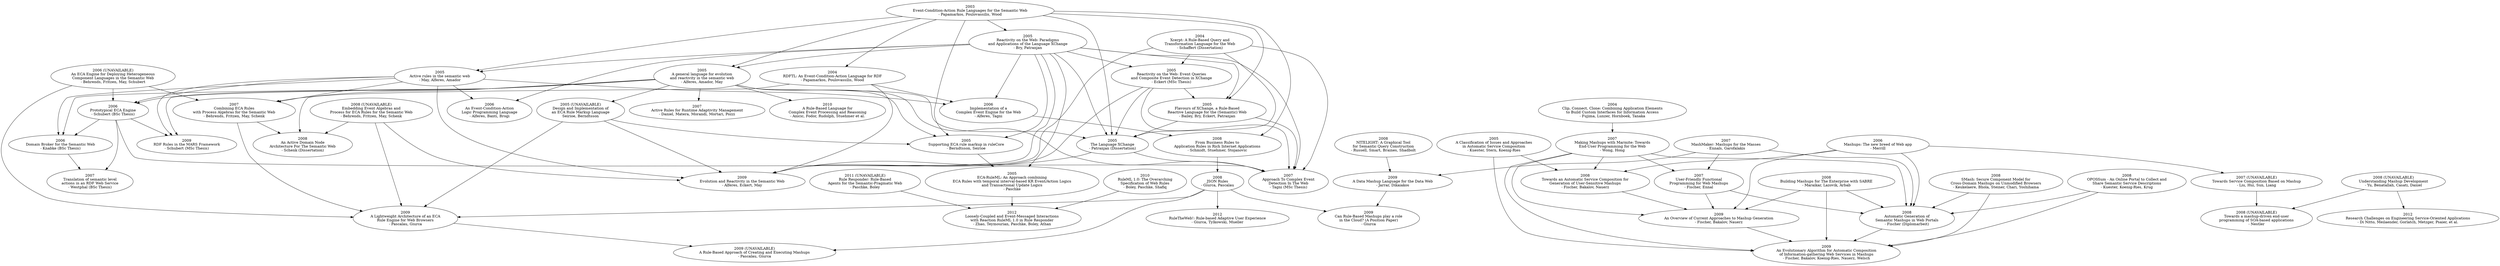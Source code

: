digraph G {
//	page="85,110";


//TODO add XPath and RDF ressources?

/*
 *  2003
 */
	"2003-Papamarkos-ECARLSW.pdf"
	[label="2003\nEvent-Condition-Action Rule Languages for the Semantic Web\n- Papamarkos, Poulovassilis, Wood"];
	"2003-Papamarkos-ECARLSW.pdf" -> "2004-Papamarkos_etal-RDFTL.pdf";
	"2003-Papamarkos-ECARLSW.pdf" -> "2005-Alferes_etal-GLER.pdf";
	"2003-Papamarkos-ECARLSW.pdf" -> "2005-Bailey_etal-FlavorsOfXChange.pdf";
	"2003-Papamarkos-ECARLSW.pdf" -> "2005-Berndtsson_Serioe-ECA_ruleCore.pdf";
	"2003-Papamarkos-ECARLSW.pdf" -> "2005-Bry_etal-XChange.pdf";
	"2003-Papamarkos-ECARLSW.pdf" -> "2005-May_etal-ARSW.pdf";
	"2003-Papamarkos-ECARLSW.pdf" -> "2005-Patranjan-TLE.pdf";
	"2003-Papamarkos-ECARLSW.pdf" -> "2008-Schmidt_etal-BRAP.pdf";

/*
 *  2004
 */
	"2004-Fujima_etal-CCCCAE.pdf"
	[label="2004\nClip, Connect, Clone: Combining Application Elements\nto Build Custom Interfaces for Information Access\n- Fujima, Lunzer, Hornboek, Tanaka"];
	"2004-Fujima_etal-CCCCAE.pdf" -> "2007-Wong_Hong-Marmite.pdf";


	"2004-Papamarkos_etal-RDFTL.pdf"
	[label="2004\nRDFTL: An Event-Condition-Action Language for RDF\n- Papamarkos, Poulovassilis, Wood"];
	"2004-Papamarkos_etal-RDFTL.pdf" -> "2006-Alferes_Tagni-ICEEW.pdf";
	"2004-Papamarkos_etal-RDFTL.pdf" -> "2008-Schenk-ADNA.pdf";
	"2004-Papamarkos_etal-RDFTL.pdf" -> "2009-Alferes_etal-ERSW.pdf";

	"2004-Schaffert-Xcerpt.pdf"
	[label="2004\nXcerpt: A Rule-Based Query and\nTransformation Language for the Web\n- Schaffert (Dissertation)"];
	"2004-Schaffert-Xcerpt.pdf" -> "2005-Eckert-RWEQCED.pdf";
	"2004-Schaffert-Xcerpt.pdf" -> "2005-Patranjan-TLE.pdf";
	"2004-Schaffert-Xcerpt.pdf" -> "2007-Tagni-CET.pdf";
	"2004-Schaffert-Xcerpt.pdf" -> "2009-Alferes_etal-ERSW.pdf";
// Some paper reference also: F. Bry and S. Schaffert. A Gentle Introduction into Xcerpt, a Rule-based Query and Transformation Language for XML


/*
 *  2005
 */
	"2005-Alferes_etal-GLER.pdf"
	[label="2005\nA general language for evolution\nand reactivity in the semantic web\n- Alferes, Amador, May"];
	"2005-Alferes_etal-GLER.pdf" -> "2005-Berndtsson_Serioe-ECA_ruleCore.pdf";
	"2005-Alferes_etal-GLER.pdf" -> "UNAVAILABLE.txt#5";
	"2005-Alferes_etal-GLER.pdf" -> "2005-Patranjan-TLE.pdf";
	"2005-Alferes_etal-GLER.pdf" -> "2006-Knabke-Domain_Broker.pdf";
	"2005-Alferes_etal-GLER.pdf" -> "2006-Schubert-ECA_Engine.pdf";
	"2005-Alferes_etal-GLER.pdf" -> "2007-Daniel_etal-ARRAM.pdf";
	"2005-Alferes_etal-GLER.pdf" -> "2007-Tagni-CET.pdf";
	"2005-Alferes_etal-GLER.pdf" -> "2007-Behrends_etal-CECAPA.pdf";
	"2005-Alferes_etal-GLER.pdf" -> "2009-Schubert-RDF_Rules_MARS.pdf";
	"2005-Alferes_etal-GLER.pdf" -> "2010-Anicic_etal-RBLCEPR.pdf";

	"2005-Bailey_etal-FlavorsOfXChange.pdf"
	[label="2005\nFlavours of XChange, a Rule-Based\nReactive Language for the (Semantic) Web\n- Bailey, Bry, Eckert, Patranjan"];
	"2005-Bailey_etal-FlavorsOfXChange.pdf" -> "2005-Patranjan-TLE.pdf";
	"2005-Bailey_etal-FlavorsOfXChange.pdf" -> "2007-Tagni-CET.pdf";

	"2005-Berndtsson_Serioe-ECA_ruleCore.pdf"
	[label="2005\nSupporting ECA rule markup in ruleCore\n- Berndtsson, Seirioe"];
	"2005-Berndtsson_Serioe-ECA_ruleCore.pdf" -> "2005-Paschke-ECA_RuleML.pdf";

	"2005-Bry_etal-XChange.pdf"
	[label="2005\nReactivity on the Web: Paradigms\nand Applications of the Language XChange\n- Bry, Patranjan"];
	"2005-Bry_etal-XChange.pdf" -> "2005-Alferes_etal-GLER.pdf";
	"2005-Bry_etal-XChange.pdf" -> "2005-Bailey_etal-FlavorsOfXChange.pdf";
	"2005-Bry_etal-XChange.pdf" -> "2005-Berndtsson_Serioe-ECA_ruleCore.pdf";
	"2005-Bry_etal-XChange.pdf" -> "2005-Eckert-RWEQCED.pdf";
	"2005-Bry_etal-XChange.pdf" -> "2005-May_etal-ARSW.pdf";
	"2005-Bry_etal-XChange.pdf" -> "2005-Patranjan-TLE.pdf";
	"2005-Bry_etal-XChange.pdf" -> "2005-Paschke-ECA_RuleML.pdf";
	"2005-Bry_etal-XChange.pdf" -> "2006-Alferes_etal-ECALPL.pdf";
	"2005-Bry_etal-XChange.pdf" -> "2006-Alferes_Tagni-ICEEW.pdf";
	"2005-Bry_etal-XChange.pdf" -> "2007-Tagni-CET.pdf";
	"2005-Bry_etal-XChange.pdf" -> "2009-Alferes_etal-ERSW.pdf";

	"2005-Eckert-RWEQCED.pdf"
	[label="2005\nReactivity on the Web: Event Queries\nand Composite Event Detection in XChange\n- Eckert (MSc Thesis)"];
	"2005-Eckert-RWEQCED.pdf" -> "2005-Bailey_etal-FlavorsOfXChange.pdf";
	"2005-Eckert-RWEQCED.pdf" -> "2007-Tagni-CET.pdf";
	"2005-Eckert-RWEQCED.pdf" -> "2005-Patranjan-TLE.pdf";
	"2005-Eckert-RWEQCED.pdf" -> "2009-Alferes_etal-ERSW.pdf";

	"2005-Kuester_etal-CIAASC.pdf"
	[label="2005\nA Classification of Issues and Approaches\nin Automatic Service Composition\n- Kuester, Stern, Koenig-Ries"];
	"2005-Kuester_etal-CIAASC.pdf" -> "2008-Fischer_etal-TASCG.pdf";
	"2005-Kuester_etal-CIAASC.pdf" -> "2009-Fischer_etal-EAACIGWS.pdf";

	"2005-May_etal-ARSW.pdf"
	[label="2005\nActive rules in the semantic web\n- May, Alferes, Amador"];
	"2005-May_etal-ARSW.pdf" -> "2006-Knabke-Domain_Broker.pdf";
	"2005-May_etal-ARSW.pdf" -> "2006-Alferes_etal-ECALPL.pdf";
	"2005-May_etal-ARSW.pdf" -> "2006-Alferes_Tagni-ICEEW.pdf";
	"2005-May_etal-ARSW.pdf" -> "2006-Schubert-ECA_Engine.pdf";
	"2005-May_etal-ARSW.pdf" -> "2007-Behrends_etal-CECAPA.pdf";
	"2005-May_etal-ARSW.pdf" -> "2009-Alferes_etal-ERSW.pdf";
	"2005-May_etal-ARSW.pdf" -> "2009-Schubert-RDF_Rules_MARS.pdf";

	"2005-Patranjan-TLE.pdf"
	[label="2005\nThe Language XChange\n- Patranjan (Dissertation)"];
	"2005-Patranjan-TLE.pdf" -> "2007-Tagni-CET.pdf";
	"2005-Patranjan-TLE.pdf" -> "2009-Alferes_etal-ERSW.pdf";

	"2005-Paschke-ECA_RuleML.pdf"
	[label="2005\nECA-RuleML: An Approach combining\nECA Rules with temporal interval-based KR Event/Action Logics\nand Transactional Update Logics\n- Paschke"];
	"2005-Paschke-ECA_RuleML.pdf" -> "2012-Zhao_etal-LCEMI.pdf";

	"UNAVAILABLE.txt#5"
	[label="2005 (UNAVAILABLE)\nDesign and Implementation of\nan ECA Rule Markup Language\nSeirioe, Berndtsson"];
	"UNAVAILABLE.txt#5" -> "2005-Berndtsson_Serioe-ECA_ruleCore.pdf";
	"UNAVAILABLE.txt#5" -> "2009-Alferes_etal-ERSW.pdf";
	"UNAVAILABLE.txt#5" -> "2009-Pascalau_Giurca-LWAECARE.pdf";
	
/*
 *  2006
 */
	"2006-Alferes_etal-ECALPL.pdf"
	[label="2006\nAn Event-Condition-Action\nLogic Programming Language\n- Alferes, Banti, Brogi"];

	"2006-Alferes_Tagni-ICEEW.pdf"
	[label="2006\nImplementation of a\nComplex Event Engine for the Web\n- Alferes, Tagni"];
	"2006-Alferes_Tagni-ICEEW.pdf" -> "2008-Schmidt_etal-BRAP.pdf";

	"UNAVAILABLE.txt#7"
	[label="2006 (UNAVAILABLE)\nAn ECA Engine for Deploying Heterogeneous\nComponent Languages in the Semantic Web\n- Behrends, Fritzen, May, Schubert"];
	"UNAVAILABLE.txt#7" -> "2006-Schubert-ECA_Engine.pdf";
	"UNAVAILABLE.txt#7" -> "2007-Behrends_etal-CECAPA.pdf";
	"UNAVAILABLE.txt#7" -> "2009-Pascalau_Giurca-LWAECARE.pdf";

	"2006-Knabke-Domain_Broker.pdf"
	[label="2006\nDomain Broker for the Semantic Web\n- Knabke (BSc Thesis)"];
	"2006-Knabke-Domain_Broker.pdf" -> "2007-Westphal-TSLA.pdf";

	"2006-Merrill-MNBWA.pdf"
	[label="2006\nMashups: The new breed of Web app\n- Merrill"];
	"2006-Merrill-MNBWA.pdf" -> "2008-Fischer_etal-TASCG.pdf";
	"2006-Merrill-MNBWA.pdf" -> "2009-Fischer_etal-OCAMG.pdf";
	"2006-Merrill-MNBWA.pdf" -> "2008-Fischer-AGSMWP.pdf";
	"2006-Merrill-MNBWA.pdf" -> "UNAVAILABLE.txt#8"

	"2006-Schubert-ECA_Engine.pdf"
	[label="2006\nPrototypical ECA Engine\n- Schubert (BSc Thesis)"];
	"2006-Schubert-ECA_Engine.pdf" -> "2006-Knabke-Domain_Broker.pdf";
	"2006-Schubert-ECA_Engine.pdf" -> "2007-Tagni-CET.pdf";
	"2006-Schubert-ECA_Engine.pdf" -> "2007-Westphal-TSLA.pdf";
	"2006-Schubert-ECA_Engine.pdf" -> "2009-Schubert-RDF_Rules_MARS.pdf";

/*
 *  2007
 */
	"2007-Behrends_etal-CECAPA.pdf"
	[label="2007\nCombining ECA Rules\nwith Process Algebras for the Semantic Web\n- Behrends, Fritzen, May, Schenk"];
	"2007-Behrends_etal-CECAPA.pdf" -> "2009-Pascalau_Giurca-LWAECARE.pdf";
	"2007-Behrends_etal-CECAPA.pdf" -> "2008-Schenk-ADNA.pdf";

	"2007-Daniel_etal-ARRAM.pdf"
	[label="2007\nActive Rules for Runtime Adaptivity Management\n- Daniel, Matera, Morandi, Mortari, Pozzi"];

	"2007-Ennals_Garofalakis-Mashmaker.pdf"
	[label="2007\nMashMaker: Mashups for the Masses\n- Ennals, Garofalakis"];
	"2007-Ennals_Garofalakis-Mashmaker.pdf" -> "2007-Ennals_Gay-UFFPWM.pdf";
	"2007-Ennals_Garofalakis-Mashmaker.pdf" -> "2008-Fischer-AGSMWP.pdf";
	"2007-Ennals_Garofalakis-Mashmaker.pdf" -> "2009-Jarrar_Dikaiakos-MashQL.pdf";

	"2007-Ennals_Gay-UFFPWM.pdf"
	[label="2007\nUser-Friendly Functional\nProgramming for Web Mashups\n- Fischer, Ennal"];
	"2007-Ennals_Gay-UFFPWM.pdf" -> "2008-Fischer-AGSMWP.pdf";
	"2007-Ennals_Gay-UFFPWM.pdf" -> "2009-Fischer_etal-OCAMG.pdf";

	"2007-Tagni-CET.pdf"
	[label="2007\nApproach To Complex Event\nDetection In The Web\n- Tagni (MSc Thesis)"];

	"2007-Westphal-TSLA.pdf"
	[label="2007\nTranslation of semantic level\nactions in an RDF Web Service\n- Westphal (BSc Thesis)"];

	"2007-Wong_Hong-Marmite.pdf"
	[label="2007\nMaking Mashups with Marmite: Towards\nEnd-User Programming for the Web\n- Wong, Hong"];
	"2007-Wong_Hong-Marmite.pdf" -> "2007-Ennals_Gay-UFFPWM.pdf";
	"2007-Wong_Hong-Marmite.pdf" -> "2008-Fischer_etal-TASCG.pdf";
	"2007-Wong_Hong-Marmite.pdf" -> "2008-Fischer-AGSMWP.pdf";
	"2007-Wong_Hong-Marmite.pdf" -> "2009-Fischer_etal-EAACIGWS.pdf";
	"2007-Wong_Hong-Marmite.pdf" -> "2009-Fischer_etal-OCAMG.pdf";

	"UNAVAILABLE.txt#8"
	[label="2007 (UNAVAILABLE)\nTowards Service Composition Based on Mashup\n- Liu, Hui, Sun, Liang"];
	"UNAVAILABLE.txt#8" -> "UNAVAILABLE.txt#9";

/*
 *  2008
 */
	"UNAVAILABLE.txt#6"
	[label="2008 (UNAVAILABLE)\nEmbedding Event Algebras and\nProcess for ECA Rules for the Semantic Web\n- Behrends, Fritzen, May, Schenk"];
	"UNAVAILABLE.txt#6" -> "2008-Schenk-ADNA.pdf";
	"UNAVAILABLE.txt#6" -> "2009-Alferes_etal-ERSW.pdf";
	"UNAVAILABLE.txt#6" -> "2009-Pascalau_Giurca-LWAECARE.pdf";

	"2008-Fischer-AGSMWP.pdf"
	[label="2008\nAutomatic Generation of\nSemantic Mashups in Web Portals\n- Fischer (Diplomarbeit)"];
	"2008-Fischer-AGSMWP.pdf" -> "2009-Fischer_etal-EAACIGWS.pdf";
	
	"2008-Fischer_etal-TASCG.pdf"
	[label="2008\nTowards an Automatic Service Composition for\nGeneration of User-Sensitive Mashups\n- Fischer, Bakalov, Nauerz"];
	"2008-Fischer_etal-TASCG.pdf" -> "2009-Fischer_etal-OCAMG.pdf";

	"2008-Giurca_Pascalau-JSON_Rules.pdf"
	[label="2008\nJSON Rules\n- Giurca, Pascalau"];
	"2008-Giurca_Pascalau-JSON_Rules.pdf" -> "2009-Giurca-PositionPaper.pdf";
	"2008-Giurca_Pascalau-JSON_Rules.pdf" -> "2009-Pascalau_Giurca-LWAECARE.pdf";
	"2008-Giurca_Pascalau-JSON_Rules.pdf" -> "2012-Giurca_etal-RuleTheWeb.pdf";
	"2008-Giurca_Pascalau-JSON_Rules.pdf" -> "UNAVAILABLE.txt#4";

	"2008-Keukelaere-SCMCDM.pdf"
	[label="2008\nSMash: Secure Component Model for\nCross-Domain Mashups on Unmodified Browsers\n- Keukelaere, Bhola, Steiner, Chari, Yoshihama"];
	"2008-Keukelaere-SCMCDM.pdf" -> "2008-Fischer-AGSMWP.pdf";
	"2008-Keukelaere-SCMCDM.pdf" -> "2009-Fischer_etal-EAACIGWS.pdf";

	"2008-Kuester_etal-Opossum.pdf"
	[label="2008\nOPOSSum - An Online Portal to Collect and\nShare Semantic Service Descriptions\n- Kuester, Koenig-Ries, Krug"];
	"2008-Kuester_etal-Opossum.pdf" -> "2008-Fischer-AGSMWP.pdf";
	"2008-Kuester_etal-Opossum.pdf" -> "2009-Fischer_etal-EAACIGWS.pdf";

	"2008-Maraikar_etal-BMWSABRE.pdf"
	[label="2008\nBuilding Mashups for The Enterprise with SABRE\n- Maraikar, Lazovik, Arbab"];
	"2008-Maraikar_etal-BMWSABRE.pdf" -> "2008-Fischer-AGSMWP.pdf";
	"2008-Maraikar_etal-BMWSABRE.pdf" -> "2009-Fischer_etal-EAACIGWS.pdf";
	"2008-Maraikar_etal-BMWSABRE.pdf" -> "2009-Fischer_etal-OCAMG.pdf";

	"2008-Russell_etal-Nitelight.pdf"
	[label="2008\nNITELIGHT: A Graphical Tool\nfor Semantic Query Construction\n- Russell, Smart, Braines, Shadbolt"];
	"2008-Russell_etal-Nitelight.pdf" -> "2009-Jarrar_Dikaiakos-MashQL.pdf";

	"2008-Schenk-ADNA.pdf"
	[label="2008\nAn Active Domain Node\nArchitecture For The Semantic Web\n- Schenk (Dissertation)"];

	"2008-Schmidt_etal-BRAP.pdf"
	[label="2008\nFrom Business Rules to\nApplication Rules in Rich Internet Applications\n- Schmidt, Stuehmer, Stojanovic"];
	"2008-Schmidt_etal-BRAP.pdf" -> "2008-Giurca_Pascalau-JSON_Rules.pdf";

	"UNAVAILABLE.txt#9"
	[label="2008 (UNAVAILABLE)\nTowards a mashup-driven end-user\nprogramming of SOA-based applications\n- Nestler"];

	"UNAVAILABLE.txt#10"
	[label="2008 (UNAVAILABLE)\nUnderstanding Mashup Development\n- Yu, Benatallah, Casati, Daniel"];
	"UNAVAILABLE.txt#10" -> "2012-Nitto_etal-RCESOA.pdf";
	"UNAVAILABLE.txt#10" -> "UNAVAILABLE.txt#9";

/*
 *  2009
 */
	"2009-Alferes_etal-ERSW.pdf"
	[label="2009\nEvolution and Reactivity in the Semantic Web\n- Alferes, Eckert, May"];

	"2009-Fischer_etal-OCAMG.pdf"
	[label="2009\nAn Overview of Current Approaches to Mashup Generation\n- Fischer, Bakalov, Nauerz"];
	"2009-Fischer_etal-OCAMG.pdf" -> "2009-Fischer_etal-EAACIGWS.pdf";

	"2009-Fischer_etal-EAACIGWS.pdf"
	[label="2009\nAn Evolutionary Algorithm for Automatic Composition\nof Information-gathering Web Services in Mashups\n- Fischer, Bakalov, Koenig-Ries, Nauerz, Welsch"];

	"2009-Giurca-PositionPaper.pdf"
	[label="2009\nCan Rule-Based Mashups play a role\nin the Cloud? (A Position Paper)\n- Giurca"];

	"2009-Jarrar_Dikaiakos-MashQL.pdf"
	[label="2009\nA Data Mashup Language for the Data Web\n- Jarrar, Dikaiakos"];
	"2009-Jarrar_Dikaiakos-MashQL.pdf" -> "2009-Giurca-PositionPaper.pdf";

	"2009-Pascalau_Giurca-LWAECARE.pdf"
	[label="2009\nA Lightweight Architecture of an ECA\nRule Engine for Web Browsers\n- Pascalau, Giurca"];
	"2009-Pascalau_Giurca-LWAECARE.pdf" -> "UNAVAILABLE.txt#4";

	"2009-Schubert-RDF_Rules_MARS.pdf"
	[label="2009\nRDF Rules in the MARS Framework\n- Schubert (MSc Thesis)"];

	"UNAVAILABLE.txt#4"
	[label="2009 (UNAVAILABLE)\nA Rule-Based Approach of Creating and Executing Mashups\n- Pascalau, Giurca"];

/*
 *  2010
 */
	"2010-Anicic_etal-RBLCEPR.pdf"
	[label="2010\nA Rule-Based Language for\nComplex Event Processing and Reasoning\n- Anicic, Fodor, Rudolph, Stuehmer et al."];

	"2010-Boley_etal-RuleML.pdf"
	[label="2010\nRuleML 1.0: The Overarching\nSpecification of Web Rules\n- Boley, Paschke, Shafiq"];
	"2010-Boley_etal-RuleML.pdf" -> "2012-Zhao_etal-LCEMI.pdf";


/*
 *  2011
 */
	"UNAVAILABLE.txt#11"
	[label="2011 (UNAVAILABLE)\nRule Responder: Rule-Based\nAgents for the Semantic-Pragmatic Web\n- Paschke, Boley"];
	"UNAVAILABLE.txt#11" -> "2012-Zhao_etal-LCEMI.pdf";

/*
 *  2012
 */
	"2012-Giurca_etal-RuleTheWeb.pdf"
	[label="2012\nRuleTheWeb!: Rule-based Adaptive User Experience\n- Giurca, Tylkowski, Mueller"];

	"2012-Nitto_etal-RCESOA.pdf"
	[label="2012\nResearch Challenges on Engineering Service-Oriented Applications\n- Di Nitto, Meilaender, Gorlatch, Metzger, Psaier, et al."];

	"2012-Zhao_etal-LCEMI.pdf"
	[label="2012\nLoosely-Coupled and Event-Messaged Interactions\nwith Reaction RuleML 1.0 in Rule Responder\n- Zhao, Teymourian, Paschke, Boley, Athan"];


/*
 *  2013
 */

//A framework for network-wide semantic event correlation
//http://proceedings.spiedigitallibr"2009-Fischer_etal-OCAMG.pdf"ary.org/proceeding.aspx?articleid=1692035



}

/*
References implemented:

"2003-Papamarkos-ECARLSW.pdf"

"2004-Frei_etal-EAAMP.pdf"
"2004-Fujima_etal-CCCCAE.pdf"
"2004-Papamarkos_etal-RDFTL.pdf"
"2004-Schaffert-Xcerpt.pdf"

"2005-Alferes_etal-GLER.pdf"
"2005-Bailey_etal-FlavorsOfXChange.pdf"
"2005-Berndtsson_Serioe-ECA_ruleCore.pdf"
"2005-Bry_etal-XChange.pdf"
"2005-Eckert-RWEQCED.pdf"
"2005-Kuester_etal-CIAASC.pdf"
"2005-May_etal-ARSW.pdf"
"2005-Paschke-ECA_RuleML.pdf"
"2005-Patranjan-TLE.pdf"

"2006-Alferes_etal-ECALPL.pdf"
"2006-Alferes_Tagni-ICEEW.pdf"
"2006-Knabke-Domain_Broker.pdf"
"2006-Merrill-MNBWA.pdf"
"2006-Schubert-ECA_Engine.pdf"

"2007-Behrends_etal-CECAPA.pdf"
"2007-Daniel_etal-ARRAM.pdf"
"2007-Ennals_Garofalakis-Mashmaker.pdf"
"2007-Ennals_Gay-UFFPWM.pdf"
"2007-Perry_etal-SCTATQ.pdf"
"2007-Tagni-CET.pdf"
"2007-Westphal-TSLA.pdf"
"2007-Wong_Hong-Marmite.pdf"

"2008-Fischer-AGSMWP.pdf"
"2008-Fischer_etal-TASCG.pdf"
"2008-Giurca_Pascalau-JSON_Rules.pdf"
"2008-Keukelaere-SCMCDM.pdf"
"2008-Kuester_etal-Opossum.pdf"
"2008-Maraikar_etal-BMWSABRE.pdf"
"2008-Russell_etal-Nitelight.pdf"
"2008-Schenk-ADNA.pdf"
"2008-Schmidt_etal-BRAP.pdf"
"2008-Sheth_Perry-TSWSTT.pdf"

"2009-Alferes_etal-ERSW.pdf"
"2009-Fischer_etal-EAACIGWS.pdf"
"2009-Fischer_etal-OCAMG.pdf"
"2009-Giurca-PositionPaper.pdf"
"2009-Jarrar_Dikaiakos-MashQL.pdf"
"2009-Pascalau_Giurca-LWAECARE.pdf"
"2009-Schubert-RDF_Rules_MARS.pdf"

"2010-Anicic_etal-RBLCEPR.pdf"
"2010-Boley_etal-RuleML.pdf"
"2010-Ye_Jacobsen-EEWS.pdf"

"2011-Pfisterer_etal-Spitfire.pdf"
"2011-Zhou_etal-ISCEPF.pdf"

"2012-Barazzutti-ThriftyPrivacy.pdf"
"2012-Cubo_etal-BACT.pdf"
"2012-Giurca_etal-RuleTheWeb.pdf"
"2012-Nitto_etal-RCESOA.pdf"
"2012-Patel-TTGI.pdf"
"2012-Zhao_etal-LCEMI.pdf"

"2013-Pongpaichet_etal-EventShop.pdf"


*/


/*
'Cited by' crawled through:

"2007-Westphal-TSLA.pdf"

"2008-Schenk-ADNA.pdf"

"2009-Schubert-RDF_Rules_MARS.pdf"

*/




